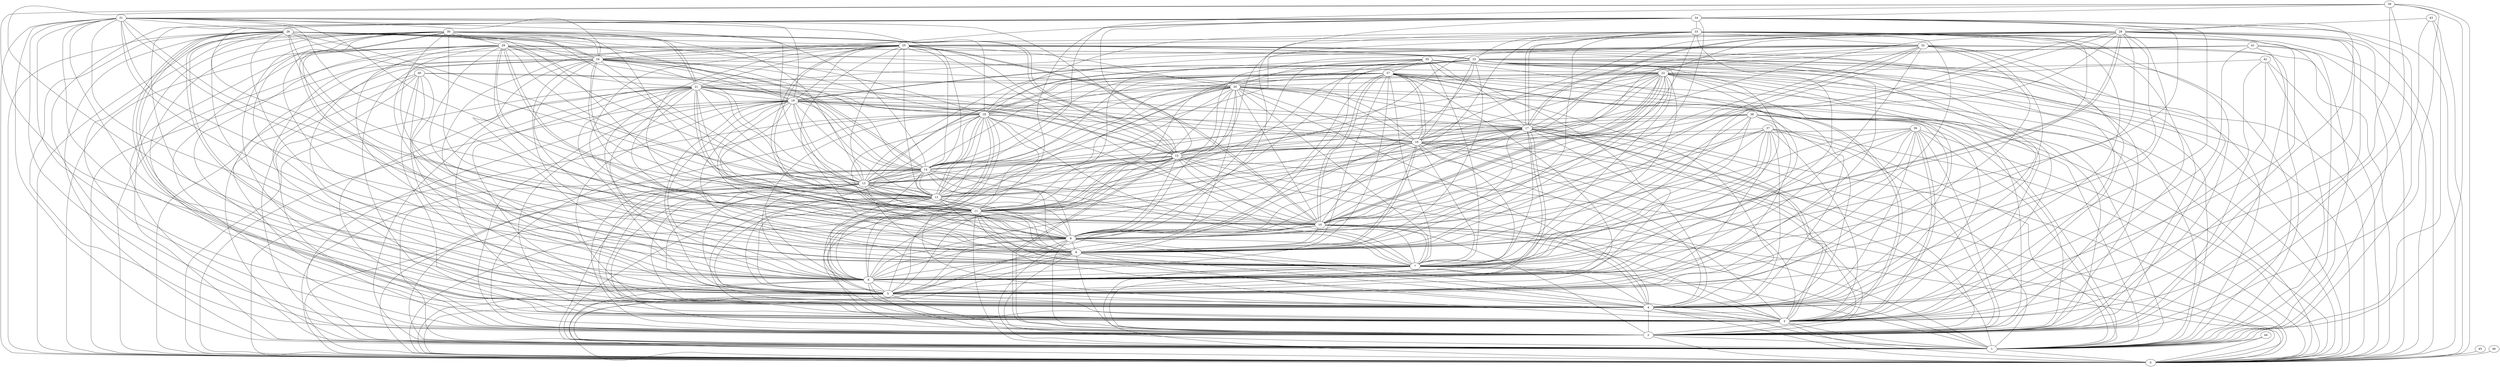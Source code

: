 graph G {
0;
1;
2;
3;
4;
5;
6;
7;
8;
9;
10;
11;
12;
13;
14;
15;
16;
17;
18;
19;
20;
21;
22;
23;
24;
25;
26;
27;
28;
29;
30;
31;
32;
33;
34;
35;
36;
37;
38;
39;
40;
41;
42;
43;
44;
45;
46;
46--0 ;
45--0 ;
44--0 ;
44--1 ;
43--28 ;
43--2 ;
43--1 ;
43--0 ;
42--22 ;
42--3 ;
42--2 ;
42--0 ;
42--1 ;
41--23 ;
41--17 ;
41--1 ;
41--0 ;
41--4 ;
41--2 ;
40--0 ;
40--15 ;
40--20 ;
40--5 ;
40--2 ;
40--3 ;
40--1 ;
40--6 ;
40--4 ;
39--14 ;
39--34 ;
39--5 ;
39--2 ;
39--4 ;
39--3 ;
39--0 ;
39--6 ;
39--1 ;
38--12 ;
38--15 ;
38--17 ;
38--3 ;
38--6 ;
38--8 ;
38--7 ;
38--0 ;
38--2 ;
38--5 ;
38--1 ;
38--4 ;
37--10 ;
37--16 ;
37--7 ;
37--4 ;
37--8 ;
37--2 ;
37--3 ;
37--5 ;
37--9 ;
37--1 ;
37--6 ;
37--0 ;
36--3 ;
36--3 ;
36--16 ;
36--8 ;
36--5 ;
36--2 ;
36--1 ;
36--4 ;
36--7 ;
36--9 ;
36--6 ;
36--0 ;
35--20 ;
35--0 ;
35--4 ;
35--17 ;
35--27 ;
35--6 ;
35--11 ;
35--7 ;
35--5 ;
35--1 ;
35--2 ;
35--9 ;
35--8 ;
34--15 ;
34--33 ;
34--10 ;
34--0 ;
34--6 ;
34--1 ;
34--9 ;
34--11 ;
34--5 ;
34--2 ;
34--3 ;
34--8 ;
34--4 ;
34--7 ;
33--17 ;
33--2 ;
33--23 ;
33--32 ;
33--17 ;
33--18 ;
33--5 ;
33--7 ;
33--0 ;
33--11 ;
33--3 ;
33--4 ;
33--1 ;
33--9 ;
33--8 ;
33--10 ;
33--6 ;
32--9 ;
32--24 ;
32--15 ;
32--21 ;
32--13 ;
32--8 ;
32--1 ;
32--2 ;
32--0 ;
32--6 ;
32--3 ;
32--5 ;
32--4 ;
32--12 ;
32--11 ;
32--10 ;
32--7 ;
31--12 ;
31--5 ;
31--11 ;
31--19 ;
31--14 ;
31--15 ;
31--10 ;
31--24 ;
31--8 ;
31--26 ;
31--9 ;
31--1 ;
31--13 ;
31--4 ;
31--3 ;
31--0 ;
31--7 ;
31--2 ;
31--6 ;
30--7 ;
30--12 ;
30--24 ;
30--13 ;
30--21 ;
30--21 ;
30--7 ;
30--29 ;
30--4 ;
30--18 ;
30--6 ;
30--0 ;
30--8 ;
30--3 ;
30--11 ;
30--2 ;
30--14 ;
30--1 ;
30--9 ;
30--10 ;
30--5 ;
29--23 ;
29--4 ;
29--0 ;
29--16 ;
29--24 ;
29--21 ;
29--23 ;
29--11 ;
29--11 ;
29--8 ;
29--9 ;
29--5 ;
29--6 ;
29--1 ;
29--3 ;
29--10 ;
29--14 ;
29--13 ;
29--12 ;
29--2 ;
28--0 ;
28--1 ;
28--13 ;
28--4 ;
28--17 ;
28--16 ;
28--22 ;
28--17 ;
28--25 ;
28--8 ;
28--24 ;
28--8 ;
28--12 ;
28--9 ;
28--2 ;
28--7 ;
28--14 ;
28--10 ;
28--3 ;
28--5 ;
28--6 ;
27--12 ;
27--10 ;
27--21 ;
27--4 ;
27--8 ;
27--11 ;
27--18 ;
27--3 ;
27--10 ;
27--16 ;
27--16 ;
27--5 ;
27--18 ;
27--3 ;
27--2 ;
27--9 ;
27--1 ;
27--7 ;
27--0 ;
27--6 ;
27--13 ;
27--14 ;
26--25 ;
26--11 ;
26--15 ;
26--5 ;
26--4 ;
26--15 ;
26--24 ;
26--4 ;
26--24 ;
26--0 ;
26--4 ;
26--19 ;
26--5 ;
26--18 ;
26--14 ;
26--7 ;
26--13 ;
26--2 ;
26--9 ;
26--1 ;
26--6 ;
26--12 ;
25--14 ;
25--10 ;
25--19 ;
25--5 ;
25--21 ;
25--20 ;
25--3 ;
25--10 ;
25--24 ;
25--11 ;
25--15 ;
25--23 ;
25--23 ;
25--11 ;
25--9 ;
25--12 ;
25--6 ;
25--2 ;
25--1 ;
25--13 ;
25--0 ;
25--7 ;
25--8 ;
24--3 ;
24--22 ;
24--10 ;
24--14 ;
24--20 ;
24--0 ;
24--9 ;
24--14 ;
24--6 ;
24--7 ;
24--12 ;
24--1 ;
24--2 ;
24--19 ;
24--8 ;
24--18 ;
24--13 ;
23--19 ;
23--19 ;
23--20 ;
23--3 ;
23--11 ;
23--9 ;
23--16 ;
23--5 ;
23--1 ;
23--7 ;
23--13 ;
23--18 ;
23--8 ;
23--2 ;
23--4 ;
23--6 ;
23--22 ;
23--12 ;
23--0 ;
22--20 ;
22--10 ;
22--10 ;
22--16 ;
22--2 ;
22--9 ;
22--17 ;
22--10 ;
22--0 ;
22--4 ;
22--11 ;
22--5 ;
22--8 ;
22--14 ;
22--3 ;
22--15 ;
22--18 ;
22--6 ;
22--13 ;
22--1 ;
22--12 ;
22--7 ;
21--9 ;
21--3 ;
21--1 ;
21--14 ;
21--17 ;
21--7 ;
21--9 ;
21--15 ;
21--11 ;
21--4 ;
21--19 ;
21--6 ;
21--16 ;
21--5 ;
21--2 ;
21--18 ;
21--8 ;
21--13 ;
21--12 ;
21--0 ;
20--14 ;
20--9 ;
20--5 ;
20--15 ;
20--10 ;
20--8 ;
20--17 ;
20--3 ;
20--19 ;
20--18 ;
20--12 ;
20--6 ;
20--1 ;
20--0 ;
20--2 ;
20--4 ;
20--16 ;
20--11 ;
20--13 ;
20--7 ;
19--15 ;
19--5 ;
19--9 ;
19--7 ;
19--15 ;
19--13 ;
19--16 ;
19--11 ;
19--3 ;
19--17 ;
19--18 ;
19--1 ;
19--14 ;
19--0 ;
19--4 ;
19--6 ;
19--12 ;
19--2 ;
19--8 ;
18--5 ;
18--5 ;
18--0 ;
18--12 ;
18--13 ;
18--17 ;
18--14 ;
18--7 ;
18--8 ;
18--12 ;
18--2 ;
18--4 ;
18--3 ;
18--10 ;
18--6 ;
18--16 ;
18--11 ;
18--1 ;
17--6 ;
17--3 ;
17--7 ;
17--1 ;
17--6 ;
17--15 ;
17--10 ;
17--3 ;
17--0 ;
17--4 ;
17--2 ;
17--9 ;
17--16 ;
17--8 ;
17--11 ;
17--14 ;
17--13 ;
16--12 ;
16--1 ;
16--2 ;
16--8 ;
16--8 ;
16--13 ;
16--11 ;
16--3 ;
16--4 ;
16--5 ;
16--15 ;
16--10 ;
16--0 ;
16--7 ;
16--9 ;
16--14 ;
15--11 ;
15--13 ;
15--2 ;
15--2 ;
15--11 ;
15--1 ;
15--4 ;
15--14 ;
15--12 ;
15--0 ;
15--10 ;
15--7 ;
15--6 ;
15--5 ;
15--9 ;
14--2 ;
14--12 ;
14--1 ;
14--9 ;
14--3 ;
14--5 ;
14--12 ;
14--0 ;
14--10 ;
14--4 ;
14--8 ;
14--7 ;
14--6 ;
14--13 ;
13--7 ;
13--12 ;
13--10 ;
13--2 ;
13--1 ;
13--8 ;
13--3 ;
13--5 ;
13--6 ;
13--0 ;
13--9 ;
13--11 ;
13--4 ;
12--8 ;
12--6 ;
12--0 ;
12--1 ;
12--4 ;
12--10 ;
12--9 ;
12--11 ;
12--5 ;
12--3 ;
12--7 ;
11--1 ;
11--7 ;
11--3 ;
11--2 ;
11--6 ;
11--10 ;
11--9 ;
11--8 ;
11--0 ;
11--4 ;
11--5 ;
10--6 ;
10--3 ;
10--5 ;
10--8 ;
10--0 ;
10--9 ;
10--2 ;
10--1 ;
10--4 ;
10--7 ;
9--4 ;
9--0 ;
9--3 ;
9--5 ;
9--7 ;
9--6 ;
9--2 ;
9--8 ;
9--1 ;
8--6 ;
8--7 ;
8--4 ;
8--0 ;
8--5 ;
8--2 ;
8--1 ;
8--3 ;
7--6 ;
7--2 ;
7--4 ;
7--5 ;
7--3 ;
7--0 ;
7--1 ;
6--5 ;
6--2 ;
6--0 ;
6--4 ;
6--1 ;
6--3 ;
5--1 ;
5--2 ;
5--4 ;
5--0 ;
5--3 ;
4--3 ;
4--1 ;
4--0 ;
4--2 ;
3--2 ;
3--0 ;
3--1 ;
2--1 ;
2--0 ;
1--0 ;
}
